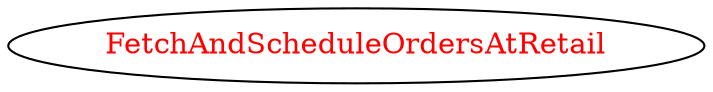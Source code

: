 digraph dependencyGraph {
 concentrate=true;
 ranksep="2.0";
 rankdir="LR"; 
 splines="ortho";
"FetchAndScheduleOrdersAtRetail" [fontcolor="red"];
}